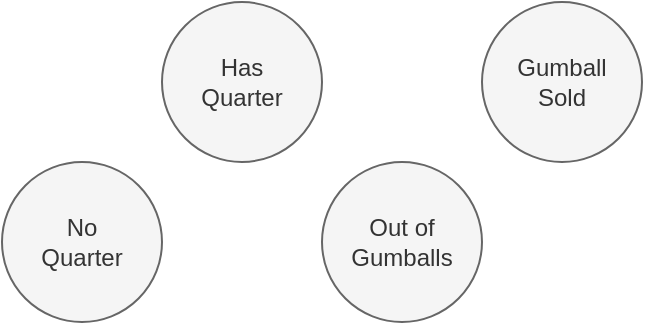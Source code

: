 <mxfile version="20.7.4" type="device"><diagram id="ahAyE9eUKxN_0jiChCt0" name="Sayfa -1"><mxGraphModel dx="698" dy="829" grid="1" gridSize="10" guides="1" tooltips="1" connect="1" arrows="1" fold="1" page="1" pageScale="1" pageWidth="827" pageHeight="1169" math="0" shadow="0"><root><mxCell id="0"/><mxCell id="1" parent="0"/><mxCell id="rwgO7oH6fPAPKhPoFqQu-1" value="Has&lt;br&gt;Quarter" style="ellipse;whiteSpace=wrap;html=1;aspect=fixed;fillColor=#f5f5f5;fontColor=#333333;strokeColor=#666666;" parent="1" vertex="1"><mxGeometry x="220" y="340" width="80" height="80" as="geometry"/></mxCell><mxCell id="rwgO7oH6fPAPKhPoFqQu-2" value="No&lt;br&gt;Quarter" style="ellipse;whiteSpace=wrap;html=1;aspect=fixed;fillColor=#f5f5f5;fontColor=#333333;strokeColor=#666666;" parent="1" vertex="1"><mxGeometry x="140" y="420" width="80" height="80" as="geometry"/></mxCell><mxCell id="rwgO7oH6fPAPKhPoFqQu-3" value="Gumball&lt;br&gt;Sold" style="ellipse;whiteSpace=wrap;html=1;aspect=fixed;fillColor=#f5f5f5;fontColor=#333333;strokeColor=#666666;" parent="1" vertex="1"><mxGeometry x="380" y="340" width="80" height="80" as="geometry"/></mxCell><mxCell id="rwgO7oH6fPAPKhPoFqQu-4" value="Out of&lt;br&gt;Gumballs" style="ellipse;whiteSpace=wrap;html=1;aspect=fixed;fillColor=#f5f5f5;fontColor=#333333;strokeColor=#666666;direction=south;" parent="1" vertex="1"><mxGeometry x="300" y="420" width="80" height="80" as="geometry"/></mxCell></root></mxGraphModel></diagram></mxfile>